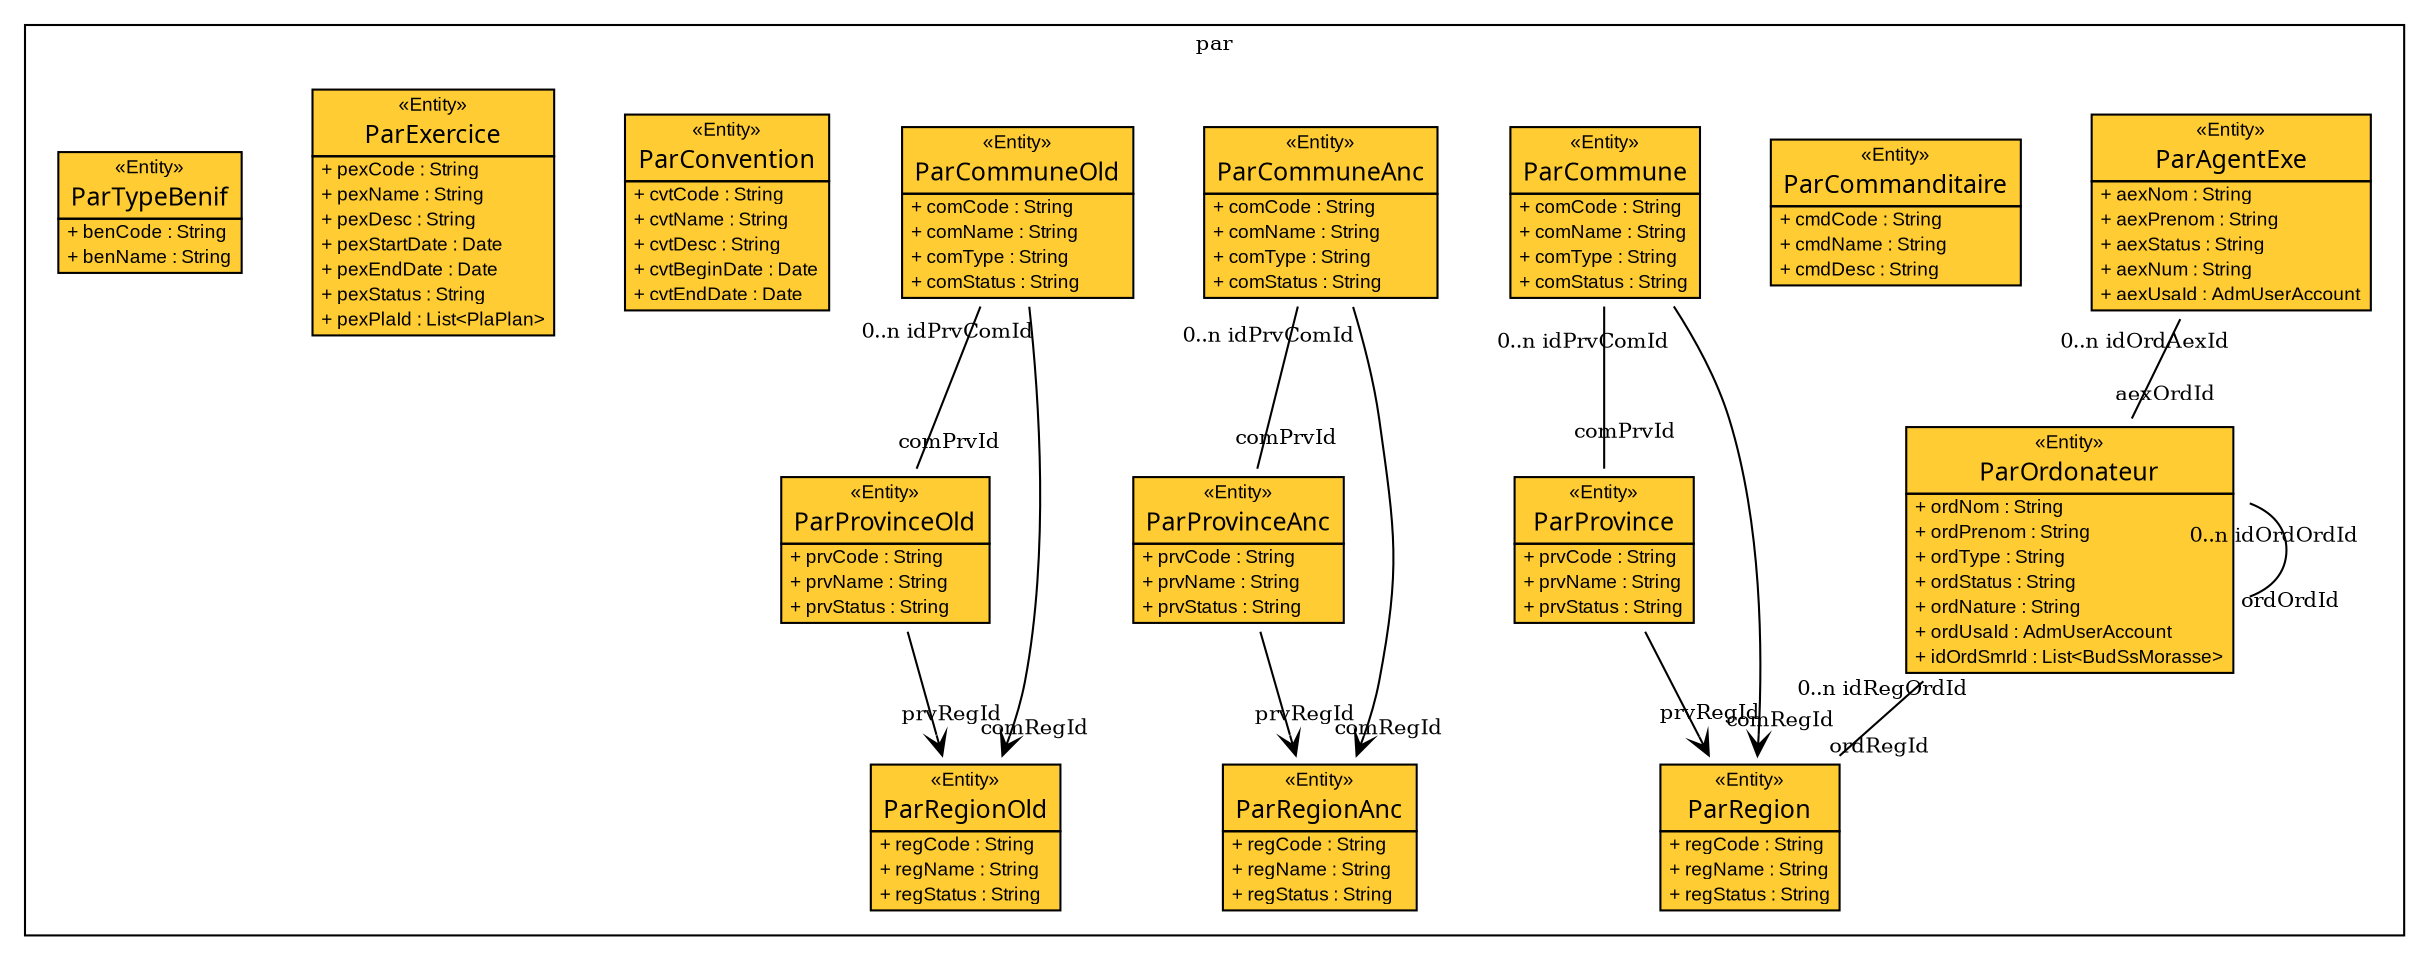 digraph G {
	fontsize = 10
	node [
		fontsize = 10
		fontname="arial"
		shape=plaintext
	]

	edge [
		fontsize = 10
	]
subgraph clusterpar {
	label = "par"  
	ParAgentExe [label=<<table border="0" cellborder="1" cellspacing="0" cellpadding="0" port="p" bgcolor="#FFCC33">
	<tr><td>
	<table border="0" cellspacing="1" cellpadding="1">
		<tr><td> &laquo;Entity&raquo; </td></tr>
		<tr><td><font face="arialbd"  point-size="12.0"> ParAgentExe </font></td></tr>
	</table></td></tr>
	<tr><td>
		<table border="0" cellspacing="0" cellpadding="1">	
	<tr><td align="left"> + aexNom : String </td></tr>
	<tr><td align="left"> + aexPrenom : String </td></tr>
	<tr><td align="left"> + aexStatus : String </td></tr>
	<tr><td align="left"> + aexNum : String </td></tr>
	<tr><td align="left"> + aexUsaId : AdmUserAccount </td></tr>
		</table>		
	</td></tr>
	</table>>, fontname="arial", fontcolor="black", fontsize=9.0];
	ParCommanditaire [label=<<table border="0" cellborder="1" cellspacing="0" cellpadding="0" port="p" bgcolor="#FFCC33">
	<tr><td>
	<table border="0" cellspacing="1" cellpadding="1">
		<tr><td> &laquo;Entity&raquo; </td></tr>
		<tr><td><font face="arialbd"  point-size="12.0"> ParCommanditaire </font></td></tr>
	</table></td></tr>
	<tr><td>
		<table border="0" cellspacing="0" cellpadding="1">	
	<tr><td align="left"> + cmdCode : String </td></tr>
	<tr><td align="left"> + cmdName : String </td></tr>
	<tr><td align="left"> + cmdDesc : String </td></tr>
		</table>		
	</td></tr>
	</table>>, fontname="arial", fontcolor="black", fontsize=9.0];
	ParCommune [label=<<table border="0" cellborder="1" cellspacing="0" cellpadding="0" port="p" bgcolor="#FFCC33">
	<tr><td>
	<table border="0" cellspacing="1" cellpadding="1">
		<tr><td> &laquo;Entity&raquo; </td></tr>
		<tr><td><font face="arialbd"  point-size="12.0"> ParCommune </font></td></tr>
	</table></td></tr>
	<tr><td>
		<table border="0" cellspacing="0" cellpadding="1">	
	<tr><td align="left"> + comCode : String </td></tr>
	<tr><td align="left"> + comName : String </td></tr>
	<tr><td align="left"> + comType : String </td></tr>
	<tr><td align="left"> + comStatus : String </td></tr>
		</table>		
	</td></tr>
	</table>>, fontname="arial", fontcolor="black", fontsize=9.0];
	ParCommuneAnc [label=<<table border="0" cellborder="1" cellspacing="0" cellpadding="0" port="p" bgcolor="#FFCC33">
	<tr><td>
	<table border="0" cellspacing="1" cellpadding="1">
		<tr><td> &laquo;Entity&raquo; </td></tr>
		<tr><td><font face="arialbd"  point-size="12.0"> ParCommuneAnc </font></td></tr>
	</table></td></tr>
	<tr><td>
		<table border="0" cellspacing="0" cellpadding="1">	
	<tr><td align="left"> + comCode : String </td></tr>
	<tr><td align="left"> + comName : String </td></tr>
	<tr><td align="left"> + comType : String </td></tr>
	<tr><td align="left"> + comStatus : String </td></tr>
		</table>		
	</td></tr>
	</table>>, fontname="arial", fontcolor="black", fontsize=9.0];
	ParCommuneOld [label=<<table border="0" cellborder="1" cellspacing="0" cellpadding="0" port="p" bgcolor="#FFCC33">
	<tr><td>
	<table border="0" cellspacing="1" cellpadding="1">
		<tr><td> &laquo;Entity&raquo; </td></tr>
		<tr><td><font face="arialbd"  point-size="12.0"> ParCommuneOld </font></td></tr>
	</table></td></tr>
	<tr><td>
		<table border="0" cellspacing="0" cellpadding="1">	
	<tr><td align="left"> + comCode : String </td></tr>
	<tr><td align="left"> + comName : String </td></tr>
	<tr><td align="left"> + comType : String </td></tr>
	<tr><td align="left"> + comStatus : String </td></tr>
		</table>		
	</td></tr>
	</table>>, fontname="arial", fontcolor="black", fontsize=9.0];
	ParConvention [label=<<table border="0" cellborder="1" cellspacing="0" cellpadding="0" port="p" bgcolor="#FFCC33">
	<tr><td>
	<table border="0" cellspacing="1" cellpadding="1">
		<tr><td> &laquo;Entity&raquo; </td></tr>
		<tr><td><font face="arialbd"  point-size="12.0"> ParConvention </font></td></tr>
	</table></td></tr>
	<tr><td>
		<table border="0" cellspacing="0" cellpadding="1">	
	<tr><td align="left"> + cvtCode : String </td></tr>
	<tr><td align="left"> + cvtName : String </td></tr>
	<tr><td align="left"> + cvtDesc : String </td></tr>
	<tr><td align="left"> + cvtBeginDate : Date </td></tr>
	<tr><td align="left"> + cvtEndDate : Date </td></tr>
		</table>		
	</td></tr>
	</table>>, fontname="arial", fontcolor="black", fontsize=9.0];
	ParExercice [label=<<table border="0" cellborder="1" cellspacing="0" cellpadding="0" port="p" bgcolor="#FFCC33">
	<tr><td>
	<table border="0" cellspacing="1" cellpadding="1">
		<tr><td> &laquo;Entity&raquo; </td></tr>
		<tr><td><font face="arialbd"  point-size="12.0"> ParExercice </font></td></tr>
	</table></td></tr>
	<tr><td>
		<table border="0" cellspacing="0" cellpadding="1">	
	<tr><td align="left"> + pexCode : String </td></tr>
	<tr><td align="left"> + pexName : String </td></tr>
	<tr><td align="left"> + pexDesc : String </td></tr>
	<tr><td align="left"> + pexStartDate : Date </td></tr>
	<tr><td align="left"> + pexEndDate : Date </td></tr>
	<tr><td align="left"> + pexStatus : String </td></tr>
	<tr><td align="left"> + pexPlaId : List&lt;PlaPlan&gt; </td></tr>
		</table>		
	</td></tr>
	</table>>, fontname="arial", fontcolor="black", fontsize=9.0];
	ParOrdonateur [label=<<table border="0" cellborder="1" cellspacing="0" cellpadding="0" port="p" bgcolor="#FFCC33">
	<tr><td>
	<table border="0" cellspacing="1" cellpadding="1">
		<tr><td> &laquo;Entity&raquo; </td></tr>
		<tr><td><font face="arialbd"  point-size="12.0"> ParOrdonateur </font></td></tr>
	</table></td></tr>
	<tr><td>
		<table border="0" cellspacing="0" cellpadding="1">	
	<tr><td align="left"> + ordNom : String </td></tr>
	<tr><td align="left"> + ordPrenom : String </td></tr>
	<tr><td align="left"> + ordType : String </td></tr>
	<tr><td align="left"> + ordStatus : String </td></tr>
	<tr><td align="left"> + ordNature : String </td></tr>
	<tr><td align="left"> + ordUsaId : AdmUserAccount </td></tr>
	<tr><td align="left"> + idOrdSmrId : List&lt;BudSsMorasse&gt; </td></tr>
		</table>		
	</td></tr>
	</table>>, fontname="arial", fontcolor="black", fontsize=9.0];
	ParProvince [label=<<table border="0" cellborder="1" cellspacing="0" cellpadding="0" port="p" bgcolor="#FFCC33">
	<tr><td>
	<table border="0" cellspacing="1" cellpadding="1">
		<tr><td> &laquo;Entity&raquo; </td></tr>
		<tr><td><font face="arialbd"  point-size="12.0"> ParProvince </font></td></tr>
	</table></td></tr>
	<tr><td>
		<table border="0" cellspacing="0" cellpadding="1">	
	<tr><td align="left"> + prvCode : String </td></tr>
	<tr><td align="left"> + prvName : String </td></tr>
	<tr><td align="left"> + prvStatus : String </td></tr>
		</table>		
	</td></tr>
	</table>>, fontname="arial", fontcolor="black", fontsize=9.0];
	ParProvinceAnc [label=<<table border="0" cellborder="1" cellspacing="0" cellpadding="0" port="p" bgcolor="#FFCC33">
	<tr><td>
	<table border="0" cellspacing="1" cellpadding="1">
		<tr><td> &laquo;Entity&raquo; </td></tr>
		<tr><td><font face="arialbd"  point-size="12.0"> ParProvinceAnc </font></td></tr>
	</table></td></tr>
	<tr><td>
		<table border="0" cellspacing="0" cellpadding="1">	
	<tr><td align="left"> + prvCode : String </td></tr>
	<tr><td align="left"> + prvName : String </td></tr>
	<tr><td align="left"> + prvStatus : String </td></tr>
		</table>		
	</td></tr>
	</table>>, fontname="arial", fontcolor="black", fontsize=9.0];
	ParProvinceOld [label=<<table border="0" cellborder="1" cellspacing="0" cellpadding="0" port="p" bgcolor="#FFCC33">
	<tr><td>
	<table border="0" cellspacing="1" cellpadding="1">
		<tr><td> &laquo;Entity&raquo; </td></tr>
		<tr><td><font face="arialbd"  point-size="12.0"> ParProvinceOld </font></td></tr>
	</table></td></tr>
	<tr><td>
		<table border="0" cellspacing="0" cellpadding="1">	
	<tr><td align="left"> + prvCode : String </td></tr>
	<tr><td align="left"> + prvName : String </td></tr>
	<tr><td align="left"> + prvStatus : String </td></tr>
		</table>		
	</td></tr>
	</table>>, fontname="arial", fontcolor="black", fontsize=9.0];
	ParRegion [label=<<table border="0" cellborder="1" cellspacing="0" cellpadding="0" port="p" bgcolor="#FFCC33">
	<tr><td>
	<table border="0" cellspacing="1" cellpadding="1">
		<tr><td> &laquo;Entity&raquo; </td></tr>
		<tr><td><font face="arialbd"  point-size="12.0"> ParRegion </font></td></tr>
	</table></td></tr>
	<tr><td>
		<table border="0" cellspacing="0" cellpadding="1">	
	<tr><td align="left"> + regCode : String </td></tr>
	<tr><td align="left"> + regName : String </td></tr>
	<tr><td align="left"> + regStatus : String </td></tr>
		</table>		
	</td></tr>
	</table>>, fontname="arial", fontcolor="black", fontsize=9.0];
	ParRegionAnc [label=<<table border="0" cellborder="1" cellspacing="0" cellpadding="0" port="p" bgcolor="#FFCC33">
	<tr><td>
	<table border="0" cellspacing="1" cellpadding="1">
		<tr><td> &laquo;Entity&raquo; </td></tr>
		<tr><td><font face="arialbd"  point-size="12.0"> ParRegionAnc </font></td></tr>
	</table></td></tr>
	<tr><td>
		<table border="0" cellspacing="0" cellpadding="1">	
	<tr><td align="left"> + regCode : String </td></tr>
	<tr><td align="left"> + regName : String </td></tr>
	<tr><td align="left"> + regStatus : String </td></tr>
		</table>		
	</td></tr>
	</table>>, fontname="arial", fontcolor="black", fontsize=9.0];
	ParRegionOld [label=<<table border="0" cellborder="1" cellspacing="0" cellpadding="0" port="p" bgcolor="#FFCC33">
	<tr><td>
	<table border="0" cellspacing="1" cellpadding="1">
		<tr><td> &laquo;Entity&raquo; </td></tr>
		<tr><td><font face="arialbd"  point-size="12.0"> ParRegionOld </font></td></tr>
	</table></td></tr>
	<tr><td>
		<table border="0" cellspacing="0" cellpadding="1">	
	<tr><td align="left"> + regCode : String </td></tr>
	<tr><td align="left"> + regName : String </td></tr>
	<tr><td align="left"> + regStatus : String </td></tr>
		</table>		
	</td></tr>
	</table>>, fontname="arial", fontcolor="black", fontsize=9.0];
	ParTypeBenif [label=<<table border="0" cellborder="1" cellspacing="0" cellpadding="0" port="p" bgcolor="#FFCC33">
	<tr><td>
	<table border="0" cellspacing="1" cellpadding="1">
		<tr><td> &laquo;Entity&raquo; </td></tr>
		<tr><td><font face="arialbd"  point-size="12.0"> ParTypeBenif </font></td></tr>
	</table></td></tr>
	<tr><td>
		<table border="0" cellspacing="0" cellpadding="1">	
	<tr><td align="left"> + benCode : String </td></tr>
	<tr><td align="left"> + benName : String </td></tr>
		</table>		
	</td></tr>
	</table>>, fontname="arial", fontcolor="black", fontsize=9.0];
}
edge [arrowhead = "empty"]
edge [arrowhead = "none"]


edge [arrowtail="none" arrowhead = "none" headlabel="aexOrdId" taillabel="0..n idOrdAexId" labeldistance="2.0" labelangle="-30"]

ParAgentExe -> ParOrdonateur

edge [arrowtail="none" arrowhead = "none" headlabel="comPrvId" taillabel="0..n idPrvComId" labeldistance="2.0" labelangle="-30"]

ParCommune -> ParProvince

edge [arrowtail="none" arrowhead = "open" headlabel="comRegId" taillabel="" labeldistance="2.0" labelangle="-30"]

ParCommune -> ParRegion

edge [arrowtail="none" arrowhead = "none" headlabel="comPrvId" taillabel="0..n idPrvComId" labeldistance="2.0" labelangle="-30"]

ParCommuneAnc -> ParProvinceAnc

edge [arrowtail="none" arrowhead = "open" headlabel="comRegId" taillabel="" labeldistance="2.0" labelangle="-30"]

ParCommuneAnc -> ParRegionAnc

edge [arrowtail="none" arrowhead = "none" headlabel="comPrvId" taillabel="0..n idPrvComId" labeldistance="2.0" labelangle="-30"]

ParCommuneOld -> ParProvinceOld

edge [arrowtail="none" arrowhead = "open" headlabel="comRegId" taillabel="" labeldistance="2.0" labelangle="-30"]

ParCommuneOld -> ParRegionOld

edge [arrowtail="none" arrowhead = "none" headlabel="ordOrdId" taillabel="0..n idOrdOrdId" labeldistance="2.0" labelangle="-30"]

ParOrdonateur -> ParOrdonateur

edge [arrowtail="none" arrowhead = "none" headlabel="ordRegId" taillabel="0..n idRegOrdId" labeldistance="2.0" labelangle="-30"]

ParOrdonateur -> ParRegion

edge [arrowtail="none" arrowhead = "open" headlabel="prvRegId" taillabel="" labeldistance="2.0" labelangle="-30"]

ParProvince -> ParRegion

edge [arrowtail="none" arrowhead = "open" headlabel="prvRegId" taillabel="" labeldistance="2.0" labelangle="-30"]

ParProvinceAnc -> ParRegionAnc

edge [arrowtail="none" arrowhead = "open" headlabel="prvRegId" taillabel="" labeldistance="2.0" labelangle="-30"]

ParProvinceOld -> ParRegionOld
}
